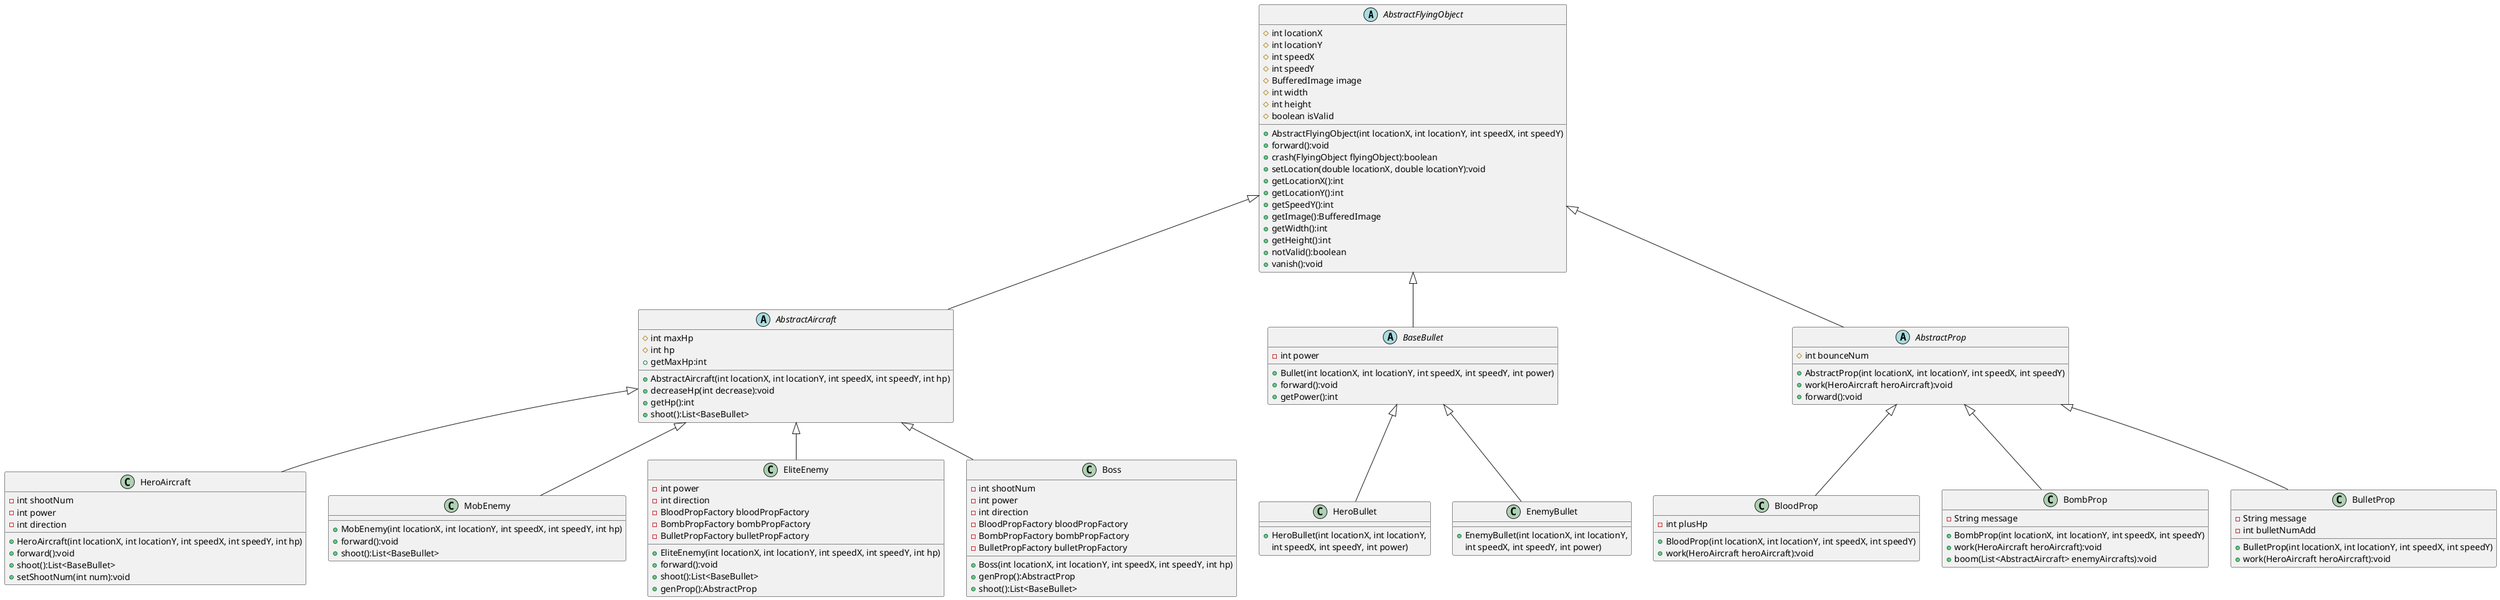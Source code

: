 @startuml
'https://plantuml.com/class-diagram

abstract class AbstractFlyingObject
{
    # int locationX
    # int locationY
    # int speedX
    # int speedY
    # BufferedImage image
    # int width
    # int height
    # boolean isValid

    + AbstractFlyingObject(int locationX, int locationY, int speedX, int speedY)
    + forward():void
    + crash(FlyingObject flyingObject):boolean
    + setLocation(double locationX, double locationY):void
    + getLocationX():int
    + getLocationY():int
    + getSpeedY():int
    + getImage():BufferedImage
    + getWidth():int
    + getHeight():int
    + notValid():boolean
    + vanish():void
}
abstract class AbstractAircraft
{
	# int maxHp
    # int hp
    + AbstractAircraft(int locationX, int locationY, int speedX, int speedY, int hp)
    + decreaseHp(int decrease):void
    + getHp():int
    + getMaxHp:int
    + shoot():List<BaseBullet>
 }

abstract class BaseBullet
{
    - int power
    + Bullet(int locationX, int locationY, int speedX, int speedY, int power)
    + forward():void
	+ getPower():int
}

abstract class AbstractProp
{
    # int bounceNum
    + AbstractProp(int locationX, int locationY, int speedX, int speedY)
    + work(HeroAircraft heroAircraft):void
    + forward():void
}

AbstractFlyingObject <|-- AbstractAircraft
AbstractFlyingObject <|-- BaseBullet
AbstractFlyingObject <|-- AbstractProp

AbstractAircraft <|-- HeroAircraft
AbstractAircraft <|-- MobEnemy
AbstractAircraft <|-- EliteEnemy
AbstractAircraft <|-- Boss

BaseBullet <|-- HeroBullet
BaseBullet <|-- EnemyBullet

AbstractProp <|-- BloodProp
AbstractProp <|-- BombProp
AbstractProp <|-- BulletProp

class HeroAircraft {
    - int shootNum
    - int power
    - int direction
    + HeroAircraft(int locationX, int locationY, int speedX, int speedY, int hp)
    + forward():void
    + shoot():List<BaseBullet>
    + setShootNum(int num):void
}

class MobEnemy {
    + MobEnemy(int locationX, int locationY, int speedX, int speedY, int hp)
    + forward():void
    + shoot():List<BaseBullet>
}

class EliteEnemy {
    - int power
    - int direction
    - BloodPropFactory bloodPropFactory
    - BombPropFactory bombPropFactory
    - BulletPropFactory bulletPropFactory
    + EliteEnemy(int locationX, int locationY, int speedX, int speedY, int hp)
    + forward():void
    + shoot():List<BaseBullet>
    + genProp():AbstractProp
}

class Boss {
    - int shootNum
    - int power
    - int direction
    - BloodPropFactory bloodPropFactory
    - BombPropFactory bombPropFactory
    - BulletPropFactory bulletPropFactory
    + Boss(int locationX, int locationY, int speedX, int speedY, int hp)
    + genProp():AbstractProp
    + shoot():List<BaseBullet>
}

class HeroBullet {
    + HeroBullet(int locationX, int locationY,
     int speedX, int speedY, int power)
}

class EnemyBullet {
    + EnemyBullet(int locationX, int locationY,
     int speedX, int speedY, int power)
}

class BloodProp {
    - int plusHp
    + BloodProp(int locationX, int locationY, int speedX, int speedY)
    + work(HeroAircraft heroAircraft):void
}

class BombProp {
    - String message
    + BombProp(int locationX, int locationY, int speedX, int speedY)
    + work(HeroAircraft heroAircraft):void
    + boom(List<AbstractAircraft> enemyAircrafts):void
}

class BulletProp{
    - String message
    - int bulletNumAdd
    + BulletProp(int locationX, int locationY, int speedX, int speedY)
    + work(HeroAircraft heroAircraft):void
}



@enduml